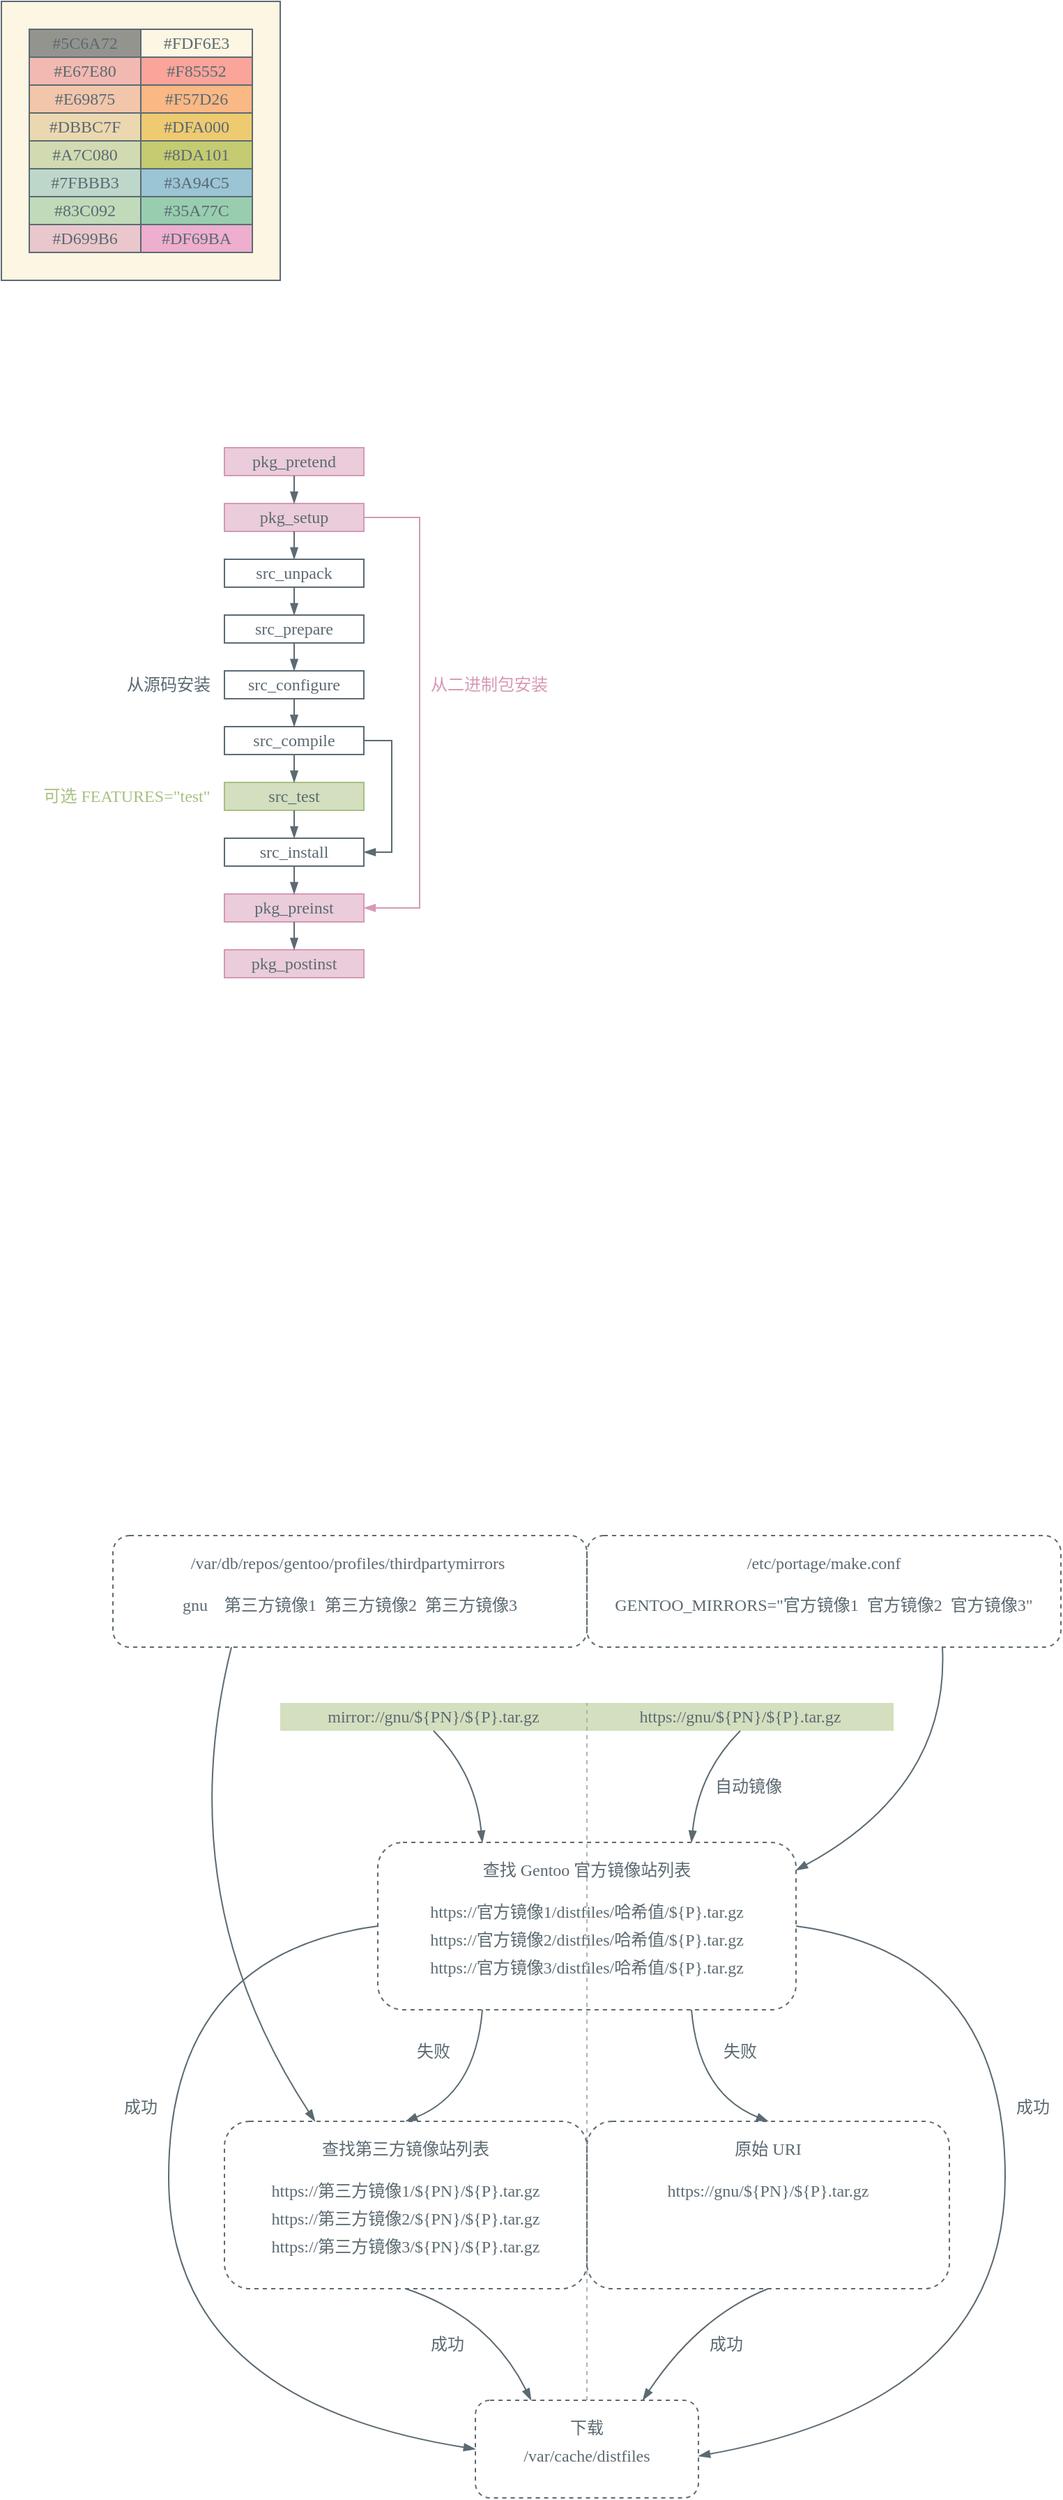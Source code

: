 <mxfile version="28.2.5">
  <diagram name="Page-1" id="5N1QG-RuHGxLHV1p5bVp">
    <mxGraphModel dx="815" dy="575" grid="1" gridSize="10" guides="1" tooltips="1" connect="1" arrows="1" fold="1" page="1" pageScale="1" pageWidth="850" pageHeight="1100" math="0" shadow="0">
      <root>
        <mxCell id="0" />
        <mxCell id="1" parent="0" />
        <mxCell id="IIhxucQyxCLIzyVxTza_-41" value="" style="endArrow=none;html=1;rounded=0;dashed=1;strokeColor=#5C6A72;strokeOpacity=50;entryX=0;entryY=0;entryDx=0;entryDy=0;exitX=0.5;exitY=0;exitDx=0;exitDy=0;" parent="1" source="IIhxucQyxCLIzyVxTza_-50" target="IIhxucQyxCLIzyVxTza_-5" edge="1">
          <mxGeometry width="50" height="50" relative="1" as="geometry">
            <mxPoint x="420" y="1680" as="sourcePoint" />
            <mxPoint x="420" y="1280" as="targetPoint" />
          </mxGeometry>
        </mxCell>
        <mxCell id="IIhxucQyxCLIzyVxTza_-61" value="" style="rounded=1;whiteSpace=wrap;html=1;strokeColor=#5C6A72;fillColor=none;dashed=1;" parent="1" vertex="1">
          <mxGeometry x="80" y="1100" width="340" height="80" as="geometry" />
        </mxCell>
        <mxCell id="IIhxucQyxCLIzyVxTza_-60" value="" style="rounded=1;whiteSpace=wrap;html=1;strokeColor=#5C6A72;fillColor=none;dashed=1;" parent="1" vertex="1">
          <mxGeometry x="420" y="1100" width="340" height="80" as="geometry" />
        </mxCell>
        <mxCell id="IIhxucQyxCLIzyVxTza_-50" value="" style="rounded=1;whiteSpace=wrap;html=1;strokeColor=#5C6A72;fillColor=none;dashed=1;" parent="1" vertex="1">
          <mxGeometry x="340" y="1720" width="160" height="70" as="geometry" />
        </mxCell>
        <mxCell id="IIhxucQyxCLIzyVxTza_-45" value="" style="rounded=1;whiteSpace=wrap;html=1;strokeColor=#5C6A72;fillColor=none;dashed=1;" parent="1" vertex="1">
          <mxGeometry x="420" y="1520" width="260" height="120" as="geometry" />
        </mxCell>
        <mxCell id="IIhxucQyxCLIzyVxTza_-44" value="" style="rounded=1;whiteSpace=wrap;html=1;strokeColor=#5C6A72;fillColor=none;dashed=1;" parent="1" vertex="1">
          <mxGeometry x="160" y="1520" width="260" height="120" as="geometry" />
        </mxCell>
        <mxCell id="IIhxucQyxCLIzyVxTza_-40" value="" style="rounded=1;whiteSpace=wrap;html=1;strokeColor=#5C6A72;fillColor=none;dashed=1;" parent="1" vertex="1">
          <mxGeometry x="270" y="1320" width="300" height="120" as="geometry" />
        </mxCell>
        <mxCell id="jQEAlx97gxMPXrZup25E-1" value="" style="rounded=0;whiteSpace=wrap;html=1;strokeWidth=1;fillColor=#FDF6E3;strokeColor=#5C6A72;fontColor=light-dark(#2e3440, #c1c1c1);fillOpacity=100;fontFamily=LXGW WenKai Mono Medium;fillStyle=solid;fontStyle=0;fontSize=12;" parent="1" vertex="1">
          <mxGeometry width="200" height="200" as="geometry" />
        </mxCell>
        <mxCell id="jQEAlx97gxMPXrZup25E-2" value="&lt;font style=&quot;color: rgb(92, 106, 114);&quot;&gt;#E67E80&lt;/font&gt;" style="rounded=0;whiteSpace=wrap;html=1;strokeWidth=1;fillColor=#E67E80;strokeColor=#5C6A72;fontColor=light-dark(#2e3440, #c1c1c1);fillOpacity=50;fontFamily=LXGW WenKai Mono Medium;fillStyle=solid;fontStyle=0;fontSize=12;" parent="1" vertex="1">
          <mxGeometry x="20" y="40" width="80" height="20" as="geometry" />
        </mxCell>
        <mxCell id="jQEAlx97gxMPXrZup25E-3" value="&lt;font style=&quot;color: rgb(92, 106, 114);&quot;&gt;#E69875&lt;/font&gt;" style="rounded=0;whiteSpace=wrap;html=1;strokeWidth=1;fillColor=#E69875;strokeColor=#5C6A72;fontColor=light-dark(#2e3440, #c1c1c1);fillOpacity=50;fontFamily=LXGW WenKai Mono Medium;fillStyle=solid;fontStyle=0;fontSize=12;" parent="1" vertex="1">
          <mxGeometry x="20" y="60" width="80" height="20" as="geometry" />
        </mxCell>
        <mxCell id="jQEAlx97gxMPXrZup25E-4" value="&lt;font style=&quot;color: rgb(92, 106, 114);&quot;&gt;#DBBC7F&lt;/font&gt;" style="rounded=0;whiteSpace=wrap;html=1;strokeWidth=1;fillColor=#DBBC7F;strokeColor=#5C6A72;fontColor=light-dark(#2e3440, #c1c1c1);fillOpacity=50;fontFamily=LXGW WenKai Mono Medium;fillStyle=solid;fontStyle=0;fontSize=12;" parent="1" vertex="1">
          <mxGeometry x="20" y="80" width="80" height="20" as="geometry" />
        </mxCell>
        <mxCell id="jQEAlx97gxMPXrZup25E-5" value="&lt;font style=&quot;color: rgb(92, 106, 114);&quot;&gt;#A7C080&lt;/font&gt;" style="rounded=0;whiteSpace=wrap;html=1;strokeWidth=1;fillColor=#A7C080;strokeColor=#5C6A72;fontColor=light-dark(#2e3440, #c1c1c1);fillOpacity=50;fontFamily=LXGW WenKai Mono Medium;fillStyle=solid;fontStyle=0;fontSize=12;" parent="1" vertex="1">
          <mxGeometry x="20" y="100" width="80" height="20" as="geometry" />
        </mxCell>
        <mxCell id="jQEAlx97gxMPXrZup25E-6" value="&lt;font style=&quot;color: rgb(92, 106, 114);&quot;&gt;#7FBBB3&lt;/font&gt;" style="rounded=0;whiteSpace=wrap;html=1;strokeWidth=1;fillColor=#7FBBB3;strokeColor=#5C6A72;fontColor=light-dark(#2e3440, #c1c1c1);fillOpacity=50;fontFamily=LXGW WenKai Mono Medium;fillStyle=solid;fontStyle=0;fontSize=12;" parent="1" vertex="1">
          <mxGeometry x="20" y="120" width="80" height="20" as="geometry" />
        </mxCell>
        <mxCell id="jQEAlx97gxMPXrZup25E-7" value="&lt;font style=&quot;color: rgb(92, 106, 114);&quot;&gt;#83C092&lt;/font&gt;" style="rounded=0;whiteSpace=wrap;html=1;strokeWidth=1;fillColor=#83C092;strokeColor=#5C6A72;fontColor=light-dark(#2e3440, #c1c1c1);fillOpacity=50;fontFamily=LXGW WenKai Mono Medium;fillStyle=solid;fontStyle=0;fontSize=12;" parent="1" vertex="1">
          <mxGeometry x="20" y="140" width="80" height="20" as="geometry" />
        </mxCell>
        <mxCell id="jQEAlx97gxMPXrZup25E-8" value="&lt;font style=&quot;color: rgb(92, 106, 114);&quot;&gt;#D699B6&lt;/font&gt;" style="rounded=0;whiteSpace=wrap;html=1;strokeWidth=1;fillColor=#D699B6;strokeColor=#5C6A72;fontColor=light-dark(#2e3440, #c1c1c1);fillOpacity=50;fontFamily=LXGW WenKai Mono Medium;fillStyle=solid;fontStyle=0;fontSize=12;" parent="1" vertex="1">
          <mxGeometry x="20" y="160" width="80" height="20" as="geometry" />
        </mxCell>
        <mxCell id="jQEAlx97gxMPXrZup25E-9" value="&lt;font style=&quot;color: rgb(92, 106, 114);&quot;&gt;#F85552&lt;/font&gt;" style="rounded=0;whiteSpace=wrap;html=1;strokeWidth=1;fillColor=#F85552;strokeColor=#5C6A72;fontColor=light-dark(#2e3440, #c1c1c1);fillOpacity=50;fontFamily=LXGW WenKai Mono Medium;fillStyle=solid;fontStyle=0;fontSize=12;" parent="1" vertex="1">
          <mxGeometry x="100" y="40" width="80" height="20" as="geometry" />
        </mxCell>
        <mxCell id="jQEAlx97gxMPXrZup25E-10" value="&lt;font style=&quot;color: rgb(92, 106, 114);&quot;&gt;#F57D26&lt;/font&gt;" style="rounded=0;whiteSpace=wrap;html=1;strokeWidth=1;fillColor=#F57D26;strokeColor=#5C6A72;fontColor=light-dark(#2e3440, #c1c1c1);fillOpacity=50;fontFamily=LXGW WenKai Mono Medium;fillStyle=solid;fontStyle=0;fontSize=12;" parent="1" vertex="1">
          <mxGeometry x="100" y="60" width="80" height="20" as="geometry" />
        </mxCell>
        <mxCell id="jQEAlx97gxMPXrZup25E-11" value="&lt;font style=&quot;color: rgb(92, 106, 114);&quot;&gt;#DFA000&lt;/font&gt;" style="rounded=0;whiteSpace=wrap;html=1;strokeWidth=1;fillColor=#DFA000;strokeColor=#5C6A72;fontColor=light-dark(#2e3440, #c1c1c1);fillOpacity=50;fontFamily=LXGW WenKai Mono Medium;fillStyle=solid;fontStyle=0;fontSize=12;" parent="1" vertex="1">
          <mxGeometry x="100" y="80" width="80" height="20" as="geometry" />
        </mxCell>
        <mxCell id="jQEAlx97gxMPXrZup25E-12" value="&lt;font style=&quot;color: rgb(92, 106, 114);&quot;&gt;#8DA101&lt;/font&gt;" style="rounded=0;whiteSpace=wrap;html=1;strokeWidth=1;fillColor=#8DA101;strokeColor=#5C6A72;fontColor=light-dark(#2e3440, #c1c1c1);fillOpacity=50;fontFamily=LXGW WenKai Mono Medium;fillStyle=solid;fontStyle=0;fontSize=12;" parent="1" vertex="1">
          <mxGeometry x="100" y="100" width="80" height="20" as="geometry" />
        </mxCell>
        <mxCell id="jQEAlx97gxMPXrZup25E-13" value="&lt;font style=&quot;color: rgb(92, 106, 114);&quot;&gt;#3A94C5&lt;/font&gt;" style="rounded=0;whiteSpace=wrap;html=1;strokeWidth=1;fillColor=#3A94C5;strokeColor=#5C6A72;fontColor=light-dark(#2e3440, #c1c1c1);fillOpacity=50;fontFamily=LXGW WenKai Mono Medium;fillStyle=solid;fontStyle=0;fontSize=12;" parent="1" vertex="1">
          <mxGeometry x="100" y="120" width="80" height="20" as="geometry" />
        </mxCell>
        <mxCell id="jQEAlx97gxMPXrZup25E-14" value="&lt;font style=&quot;color: rgb(92, 106, 114);&quot;&gt;#35A77C&lt;/font&gt;" style="rounded=0;whiteSpace=wrap;html=1;strokeWidth=1;fillColor=#35A77C;strokeColor=#5C6A72;fontColor=light-dark(#2e3440, #c1c1c1);fillOpacity=50;fontFamily=LXGW WenKai Mono Medium;fillStyle=solid;fontStyle=0;fontSize=12;" parent="1" vertex="1">
          <mxGeometry x="100" y="140" width="80" height="20" as="geometry" />
        </mxCell>
        <mxCell id="jQEAlx97gxMPXrZup25E-15" value="&lt;font style=&quot;color: rgb(92, 106, 114);&quot;&gt;#DF69BA&lt;/font&gt;" style="rounded=0;whiteSpace=wrap;html=1;strokeWidth=1;fillColor=#DF69BA;strokeColor=#5C6A72;fontColor=light-dark(#2e3440, #c1c1c1);fillOpacity=50;fontFamily=LXGW WenKai Mono Medium;fillStyle=solid;fontStyle=0;fontSize=12;" parent="1" vertex="1">
          <mxGeometry x="100" y="160" width="80" height="20" as="geometry" />
        </mxCell>
        <mxCell id="jQEAlx97gxMPXrZup25E-16" value="&lt;font style=&quot;color: rgb(92, 106, 114);&quot;&gt;#5C6A72&lt;/font&gt;" style="rounded=0;whiteSpace=wrap;html=1;strokeWidth=1;fillColor=#2D353B;strokeColor=#5C6A72;fontColor=light-dark(#2e3440, #c1c1c1);fillOpacity=50;fontFamily=LXGW WenKai Mono Medium;fillStyle=solid;fontStyle=0;fontSize=12;" parent="1" vertex="1">
          <mxGeometry x="20" y="20" width="80" height="20" as="geometry" />
        </mxCell>
        <mxCell id="jQEAlx97gxMPXrZup25E-17" value="&lt;font style=&quot;color: rgb(92, 106, 114);&quot;&gt;#FDF6E3&lt;/font&gt;" style="rounded=0;whiteSpace=wrap;html=1;strokeWidth=1;fillColor=#FDF6E3;strokeColor=#5C6A72;fontColor=light-dark(#2e3440, #c1c1c1);fillOpacity=100;fontFamily=LXGW WenKai Mono Medium;fillStyle=solid;fontStyle=0;fontSize=12;" parent="1" vertex="1">
          <mxGeometry x="100" y="20" width="80" height="20" as="geometry" />
        </mxCell>
        <mxCell id="jQEAlx97gxMPXrZup25E-18" value="&lt;font&gt;pkg_pretend&lt;/font&gt;" style="rounded=0;whiteSpace=wrap;html=1;fillColor=#D699B6;strokeColor=#D699B6;fontFamily=LXGW WenKai Mono Medium;fontColor=#5C6A72;fontSize=12;strokeOpacity=100;fillOpacity=50;" parent="1" vertex="1">
          <mxGeometry x="160" y="320" width="100" height="20" as="geometry" />
        </mxCell>
        <mxCell id="jQEAlx97gxMPXrZup25E-19" value="pkg_setup" style="rounded=0;whiteSpace=wrap;html=1;fillColor=#D699B6;strokeColor=#D699B6;fontFamily=LXGW WenKai Mono Medium;fontColor=#5C6A72;fontSize=12;strokeOpacity=100;fillOpacity=50;" parent="1" vertex="1">
          <mxGeometry x="160" y="360" width="100" height="20" as="geometry" />
        </mxCell>
        <mxCell id="jQEAlx97gxMPXrZup25E-20" value="src_unpack" style="rounded=0;whiteSpace=wrap;html=1;fillColor=none;strokeColor=#5C6A72;fontFamily=LXGW WenKai Mono Medium;fontColor=#5C6A72;fontSize=12;strokeOpacity=100;fillOpacity=50;" parent="1" vertex="1">
          <mxGeometry x="160" y="400" width="100" height="20" as="geometry" />
        </mxCell>
        <mxCell id="jQEAlx97gxMPXrZup25E-21" value="src_prepare" style="rounded=0;whiteSpace=wrap;html=1;fillColor=none;strokeColor=#5C6A72;fontFamily=LXGW WenKai Mono Medium;fontColor=#5C6A72;fontSize=12;strokeOpacity=100;fillOpacity=50;" parent="1" vertex="1">
          <mxGeometry x="160" y="440" width="100" height="20" as="geometry" />
        </mxCell>
        <mxCell id="jQEAlx97gxMPXrZup25E-22" value="src_configure" style="rounded=0;whiteSpace=wrap;html=1;fillColor=none;strokeColor=#5C6A72;fontFamily=LXGW WenKai Mono Medium;fontColor=#5C6A72;fontSize=12;strokeOpacity=100;fillOpacity=50;" parent="1" vertex="1">
          <mxGeometry x="160" y="480" width="100" height="20" as="geometry" />
        </mxCell>
        <mxCell id="jQEAlx97gxMPXrZup25E-23" value="src_compile" style="rounded=0;whiteSpace=wrap;html=1;fillColor=none;strokeColor=#5C6A72;fontFamily=LXGW WenKai Mono Medium;fontColor=#5C6A72;fontSize=12;strokeOpacity=100;fillOpacity=50;" parent="1" vertex="1">
          <mxGeometry x="160" y="520" width="100" height="20" as="geometry" />
        </mxCell>
        <mxCell id="jQEAlx97gxMPXrZup25E-24" value="src_test" style="rounded=0;whiteSpace=wrap;html=1;fillColor=#A7C080;strokeColor=#A7C080;fontFamily=LXGW WenKai Mono Medium;fontColor=#5C6A72;fontSize=12;strokeOpacity=100;fillOpacity=50;" parent="1" vertex="1">
          <mxGeometry x="160" y="560" width="100" height="20" as="geometry" />
        </mxCell>
        <mxCell id="jQEAlx97gxMPXrZup25E-25" value="src_install" style="rounded=0;whiteSpace=wrap;html=1;fillColor=none;strokeColor=#5C6A72;fontFamily=LXGW WenKai Mono Medium;fontColor=#5C6A72;fontSize=12;strokeOpacity=100;fillOpacity=50;" parent="1" vertex="1">
          <mxGeometry x="160" y="600" width="100" height="20" as="geometry" />
        </mxCell>
        <mxCell id="jQEAlx97gxMPXrZup25E-26" value="pkg_preinst" style="rounded=0;whiteSpace=wrap;html=1;fillColor=#D699B6;strokeColor=#D699B6;fontFamily=LXGW WenKai Mono Medium;fontColor=#5C6A72;fontSize=12;strokeOpacity=100;fillOpacity=50;" parent="1" vertex="1">
          <mxGeometry x="160" y="640" width="100" height="20" as="geometry" />
        </mxCell>
        <mxCell id="jQEAlx97gxMPXrZup25E-27" value="pkg_postinst" style="rounded=0;whiteSpace=wrap;html=1;fillColor=#D699B6;strokeColor=#D699B6;fontFamily=LXGW WenKai Mono Medium;fontColor=#5C6A72;fontSize=12;strokeOpacity=100;fillOpacity=50;" parent="1" vertex="1">
          <mxGeometry x="160" y="680" width="100" height="20" as="geometry" />
        </mxCell>
        <mxCell id="jQEAlx97gxMPXrZup25E-28" value="" style="endArrow=blockThin;html=1;rounded=0;strokeColor=#5C6A72;endFill=1;exitX=0.5;exitY=1;exitDx=0;exitDy=0;entryX=0.5;entryY=0;entryDx=0;entryDy=0;fontFamily=LXGW WenKai Mono Medium;" parent="1" source="jQEAlx97gxMPXrZup25E-18" target="jQEAlx97gxMPXrZup25E-19" edge="1">
          <mxGeometry width="50" height="50" relative="1" as="geometry">
            <mxPoint x="130" y="520" as="sourcePoint" />
            <mxPoint x="180" y="470" as="targetPoint" />
          </mxGeometry>
        </mxCell>
        <mxCell id="jQEAlx97gxMPXrZup25E-32" value="" style="endArrow=blockThin;html=1;rounded=0;strokeColor=#5C6A72;endFill=1;exitX=0.5;exitY=1;exitDx=0;exitDy=0;entryX=0.5;entryY=0;entryDx=0;entryDy=0;fontFamily=LXGW WenKai Mono Medium;" parent="1" source="jQEAlx97gxMPXrZup25E-23" target="jQEAlx97gxMPXrZup25E-24" edge="1">
          <mxGeometry width="50" height="50" relative="1" as="geometry">
            <mxPoint x="440" y="280" as="sourcePoint" />
            <mxPoint x="440" y="400" as="targetPoint" />
          </mxGeometry>
        </mxCell>
        <mxCell id="jQEAlx97gxMPXrZup25E-33" value="" style="endArrow=blockThin;html=1;rounded=0;strokeColor=#5C6A72;endFill=1;exitX=0.5;exitY=1;exitDx=0;exitDy=0;entryX=0.5;entryY=0;entryDx=0;entryDy=0;fontFamily=LXGW WenKai Mono Medium;" parent="1" source="jQEAlx97gxMPXrZup25E-22" target="jQEAlx97gxMPXrZup25E-23" edge="1">
          <mxGeometry width="50" height="50" relative="1" as="geometry">
            <mxPoint x="430" y="300" as="sourcePoint" />
            <mxPoint x="430" y="420" as="targetPoint" />
          </mxGeometry>
        </mxCell>
        <mxCell id="jQEAlx97gxMPXrZup25E-34" value="" style="endArrow=blockThin;html=1;rounded=0;strokeColor=#5C6A72;endFill=1;exitX=0.5;exitY=1;exitDx=0;exitDy=0;entryX=0.5;entryY=0;entryDx=0;entryDy=0;fontFamily=LXGW WenKai Mono Medium;" parent="1" source="jQEAlx97gxMPXrZup25E-21" target="jQEAlx97gxMPXrZup25E-22" edge="1">
          <mxGeometry width="50" height="50" relative="1" as="geometry">
            <mxPoint x="420" y="310" as="sourcePoint" />
            <mxPoint x="420" y="430" as="targetPoint" />
          </mxGeometry>
        </mxCell>
        <mxCell id="jQEAlx97gxMPXrZup25E-35" value="" style="endArrow=blockThin;html=1;rounded=0;strokeColor=#5C6A72;endFill=1;exitX=0.5;exitY=1;exitDx=0;exitDy=0;entryX=0.5;entryY=0;entryDx=0;entryDy=0;fontFamily=LXGW WenKai Mono Medium;" parent="1" source="jQEAlx97gxMPXrZup25E-20" target="jQEAlx97gxMPXrZup25E-21" edge="1">
          <mxGeometry width="50" height="50" relative="1" as="geometry">
            <mxPoint x="400" y="250" as="sourcePoint" />
            <mxPoint x="400" y="370" as="targetPoint" />
          </mxGeometry>
        </mxCell>
        <mxCell id="jQEAlx97gxMPXrZup25E-36" value="" style="endArrow=blockThin;html=1;rounded=0;strokeColor=#5C6A72;endFill=1;exitX=0.5;exitY=1;exitDx=0;exitDy=0;entryX=0.5;entryY=0;entryDx=0;entryDy=0;fontFamily=LXGW WenKai Mono Medium;" parent="1" source="jQEAlx97gxMPXrZup25E-19" target="jQEAlx97gxMPXrZup25E-20" edge="1">
          <mxGeometry width="50" height="50" relative="1" as="geometry">
            <mxPoint x="390" y="260" as="sourcePoint" />
            <mxPoint x="390" y="380" as="targetPoint" />
          </mxGeometry>
        </mxCell>
        <mxCell id="jQEAlx97gxMPXrZup25E-37" value="" style="endArrow=blockThin;html=1;rounded=0;strokeColor=#5C6A72;endFill=1;exitX=0.5;exitY=1;exitDx=0;exitDy=0;entryX=0.5;entryY=0;entryDx=0;entryDy=0;fontFamily=LXGW WenKai Mono Medium;" parent="1" source="jQEAlx97gxMPXrZup25E-26" target="jQEAlx97gxMPXrZup25E-27" edge="1">
          <mxGeometry width="50" height="50" relative="1" as="geometry">
            <mxPoint x="459.17" y="500" as="sourcePoint" />
            <mxPoint x="459.17" y="620" as="targetPoint" />
          </mxGeometry>
        </mxCell>
        <mxCell id="jQEAlx97gxMPXrZup25E-38" value="" style="endArrow=blockThin;html=1;rounded=0;strokeColor=#5C6A72;endFill=1;exitX=0.5;exitY=1;exitDx=0;exitDy=0;entryX=0.5;entryY=0;entryDx=0;entryDy=0;fontFamily=LXGW WenKai Mono Medium;" parent="1" source="jQEAlx97gxMPXrZup25E-25" target="jQEAlx97gxMPXrZup25E-26" edge="1">
          <mxGeometry width="50" height="50" relative="1" as="geometry">
            <mxPoint x="449.17" y="510" as="sourcePoint" />
            <mxPoint x="449.17" y="630" as="targetPoint" />
          </mxGeometry>
        </mxCell>
        <mxCell id="jQEAlx97gxMPXrZup25E-39" value="" style="endArrow=blockThin;html=1;rounded=0;strokeColor=#5C6A72;endFill=1;exitX=0.5;exitY=1;exitDx=0;exitDy=0;entryX=0.5;entryY=0;entryDx=0;entryDy=0;fontFamily=LXGW WenKai Mono Medium;" parent="1" source="jQEAlx97gxMPXrZup25E-24" target="jQEAlx97gxMPXrZup25E-25" edge="1">
          <mxGeometry width="50" height="50" relative="1" as="geometry">
            <mxPoint x="429.17" y="450" as="sourcePoint" />
            <mxPoint x="429.17" y="570" as="targetPoint" />
          </mxGeometry>
        </mxCell>
        <mxCell id="jQEAlx97gxMPXrZup25E-42" value="" style="endArrow=blockThin;html=1;rounded=0;strokeColor=#D699B6;endFill=1;exitX=1;exitY=0.5;exitDx=0;exitDy=0;entryX=1;entryY=0.5;entryDx=0;entryDy=0;fontFamily=LXGW WenKai Mono Medium;" parent="1" source="jQEAlx97gxMPXrZup25E-19" target="jQEAlx97gxMPXrZup25E-26" edge="1">
          <mxGeometry width="50" height="50" relative="1" as="geometry">
            <mxPoint x="300" y="370" as="sourcePoint" />
            <mxPoint x="490" y="480" as="targetPoint" />
            <Array as="points">
              <mxPoint x="300" y="370" />
              <mxPoint x="300" y="510" />
              <mxPoint x="300" y="650" />
            </Array>
          </mxGeometry>
        </mxCell>
        <mxCell id="jQEAlx97gxMPXrZup25E-43" value="&lt;span style=&quot;text-wrap-mode: nowrap;&quot;&gt;从二进制包安装&lt;/span&gt;" style="rounded=0;whiteSpace=wrap;html=1;fillColor=none;strokeColor=none;fontFamily=LXGW WenKai Mono Medium;fontColor=#D699B6;fontSize=12;strokeOpacity=100;fillOpacity=50;" parent="1" vertex="1">
          <mxGeometry x="300" y="480" width="100" height="20" as="geometry" />
        </mxCell>
        <mxCell id="jQEAlx97gxMPXrZup25E-44" value="&lt;span style=&quot;text-wrap-mode: nowrap;&quot;&gt;从源码安装&lt;/span&gt;" style="rounded=0;whiteSpace=wrap;html=1;fillColor=none;strokeColor=none;fontFamily=LXGW WenKai Mono Medium;fontColor=#5C6A72;fontSize=12;strokeOpacity=100;fillOpacity=50;" parent="1" vertex="1">
          <mxGeometry x="80" y="480" width="80" height="20" as="geometry" />
        </mxCell>
        <mxCell id="jQEAlx97gxMPXrZup25E-46" value="" style="endArrow=blockThin;html=1;rounded=0;strokeColor=#5C6A72;endFill=1;exitX=1;exitY=0.5;exitDx=0;exitDy=0;entryX=1;entryY=0.5;entryDx=0;entryDy=0;fontFamily=LXGW WenKai Mono Medium;" parent="1" source="jQEAlx97gxMPXrZup25E-23" target="jQEAlx97gxMPXrZup25E-25" edge="1">
          <mxGeometry width="50" height="50" relative="1" as="geometry">
            <mxPoint x="140" y="530" as="sourcePoint" />
            <mxPoint x="140" y="620" as="targetPoint" />
            <Array as="points">
              <mxPoint x="280" y="530" />
              <mxPoint x="280" y="610" />
            </Array>
          </mxGeometry>
        </mxCell>
        <mxCell id="jQEAlx97gxMPXrZup25E-48" value="&lt;span style=&quot;text-wrap-mode: nowrap;&quot;&gt;可选&amp;nbsp;&lt;/span&gt;&lt;span style=&quot;text-wrap-mode: nowrap;&quot;&gt;&lt;font face=&quot;LXGW WenKai Mono Medium&quot;&gt;FEATURES=&quot;test&quot;&lt;/font&gt;&lt;/span&gt;" style="rounded=0;whiteSpace=wrap;html=1;fillColor=none;strokeColor=none;fontFamily=LXGW WenKai Mono Medium;fontColor=#A7C080;fontSize=12;strokeOpacity=100;fillOpacity=50;align=center;" parent="1" vertex="1">
          <mxGeometry x="20" y="560" width="140" height="20" as="geometry" />
        </mxCell>
        <mxCell id="IIhxucQyxCLIzyVxTza_-4" value="mirror://gnu/${PN}/${P}.tar.gz" style="rounded=0;whiteSpace=wrap;html=1;fillColor=#A7C080;strokeColor=none;fontFamily=LXGW WenKai Mono Medium;fontColor=#5C6A72;fontSize=12;strokeOpacity=100;fillOpacity=50;align=center;" parent="1" vertex="1">
          <mxGeometry x="200" y="1220" width="220" height="20" as="geometry" />
        </mxCell>
        <mxCell id="IIhxucQyxCLIzyVxTza_-5" value="https://gnu/${PN}/${P}.tar.gz" style="rounded=0;whiteSpace=wrap;html=1;fillColor=#A7C080;strokeColor=none;fontFamily=LXGW WenKai Mono Medium;fontColor=#5C6A72;fontSize=12;strokeOpacity=100;fillOpacity=50;align=center;" parent="1" vertex="1">
          <mxGeometry x="420" y="1220" width="220" height="20" as="geometry" />
        </mxCell>
        <mxCell id="IIhxucQyxCLIzyVxTza_-6" value="查找 Gentoo 官方镜像站列表" style="rounded=0;whiteSpace=wrap;html=1;fillColor=none;strokeColor=none;fontFamily=LXGW WenKai Mono Medium;fontColor=#5C6A72;fontSize=12;strokeOpacity=100;fillOpacity=50;align=center;" parent="1" vertex="1">
          <mxGeometry x="270" y="1330" width="300" height="20" as="geometry" />
        </mxCell>
        <mxCell id="IIhxucQyxCLIzyVxTza_-8" value="/etc/portage/make.conf" style="rounded=0;whiteSpace=wrap;html=1;fillColor=none;strokeColor=none;fontFamily=LXGW WenKai Mono Medium;fontColor=#5C6A72;fontSize=12;strokeOpacity=100;fillOpacity=50;" parent="1" vertex="1">
          <mxGeometry x="420" y="1110" width="340" height="20" as="geometry" />
        </mxCell>
        <mxCell id="IIhxucQyxCLIzyVxTza_-10" value="GENTOO_MIRRORS=&quot;官方镜像1&amp;nbsp; 官方镜像2&amp;nbsp; 官方镜像3&quot;" style="rounded=0;whiteSpace=wrap;html=1;fillColor=none;strokeColor=none;fontFamily=LXGW WenKai Mono Medium;fontColor=#5C6A72;fontSize=12;strokeOpacity=100;fillOpacity=50;" parent="1" vertex="1">
          <mxGeometry x="420" y="1140" width="340" height="20" as="geometry" />
        </mxCell>
        <mxCell id="IIhxucQyxCLIzyVxTza_-11" value="/var/db/repos/gentoo/profiles/thirdpartymirrors&amp;nbsp;" style="rounded=0;whiteSpace=wrap;html=1;fillColor=none;strokeColor=none;fontFamily=LXGW WenKai Mono Medium;fontColor=#5C6A72;fontSize=12;strokeOpacity=100;fillOpacity=50;" parent="1" vertex="1">
          <mxGeometry x="80" y="1110" width="340" height="20" as="geometry" />
        </mxCell>
        <mxCell id="IIhxucQyxCLIzyVxTza_-12" value="查找第三方镜像站列表" style="rounded=0;whiteSpace=wrap;html=1;fillColor=none;strokeColor=none;fontFamily=LXGW WenKai Mono Medium;fontColor=#5C6A72;fontSize=12;strokeOpacity=100;fillOpacity=50;align=center;" parent="1" vertex="1">
          <mxGeometry x="160" y="1530" width="260" height="20" as="geometry" />
        </mxCell>
        <mxCell id="IIhxucQyxCLIzyVxTza_-13" value="下载" style="rounded=0;whiteSpace=wrap;html=1;fillColor=none;strokeColor=none;fontFamily=LXGW WenKai Mono Medium;fontColor=#5C6A72;fontSize=12;strokeOpacity=100;fillOpacity=50;" parent="1" vertex="1">
          <mxGeometry x="340" y="1730" width="160" height="20" as="geometry" />
        </mxCell>
        <mxCell id="IIhxucQyxCLIzyVxTza_-14" value="原始 URI" style="rounded=0;whiteSpace=wrap;html=1;fillColor=none;strokeColor=none;fontFamily=LXGW WenKai Mono Medium;fontColor=#5C6A72;fontSize=12;strokeOpacity=100;fillOpacity=50;align=center;" parent="1" vertex="1">
          <mxGeometry x="420" y="1530" width="260" height="20" as="geometry" />
        </mxCell>
        <mxCell id="IIhxucQyxCLIzyVxTza_-16" value="/var/cache/distfiles" style="rounded=0;whiteSpace=wrap;html=1;fillColor=none;strokeColor=none;fontFamily=LXGW WenKai Mono Medium;fontColor=#5C6A72;fontSize=12;strokeOpacity=100;fillOpacity=50;align=center;" parent="1" vertex="1">
          <mxGeometry x="340" y="1750" width="160" height="20" as="geometry" />
        </mxCell>
        <mxCell id="IIhxucQyxCLIzyVxTza_-21" value="https://gnu/${PN}/${P}.tar.gz" style="rounded=0;whiteSpace=wrap;html=1;fillColor=none;strokeColor=none;fontFamily=LXGW WenKai Mono Medium;fontColor=#5C6A72;fontSize=12;strokeOpacity=100;fillOpacity=50;align=center;" parent="1" vertex="1">
          <mxGeometry x="420" y="1560" width="260" height="20" as="geometry" />
        </mxCell>
        <mxCell id="IIhxucQyxCLIzyVxTza_-23" value="gnu&amp;nbsp; &amp;nbsp; 第三方镜像1&amp;nbsp; 第三方镜像2&amp;nbsp; 第三方镜像3" style="rounded=0;whiteSpace=wrap;html=1;fillColor=none;strokeColor=none;fontFamily=LXGW WenKai Mono Medium;fontColor=#5C6A72;fontSize=12;strokeOpacity=100;fillOpacity=50;" parent="1" vertex="1">
          <mxGeometry x="80" y="1140" width="340" height="20" as="geometry" />
        </mxCell>
        <mxCell id="IIhxucQyxCLIzyVxTza_-24" value="https://官方镜像1/distfiles/哈希值/${P}.tar.gz" style="rounded=0;whiteSpace=wrap;html=1;fillColor=none;strokeColor=none;fontFamily=LXGW WenKai Mono Medium;fontColor=#5C6A72;fontSize=12;strokeOpacity=100;fillOpacity=50;align=center;" parent="1" vertex="1">
          <mxGeometry x="270" y="1360" width="300" height="20" as="geometry" />
        </mxCell>
        <mxCell id="IIhxucQyxCLIzyVxTza_-25" value="https://官方镜像2/distfiles/哈希值/${P}.tar.gz" style="rounded=0;whiteSpace=wrap;html=1;fillColor=none;strokeColor=none;fontFamily=LXGW WenKai Mono Medium;fontColor=#5C6A72;fontSize=12;strokeOpacity=100;fillOpacity=50;align=center;" parent="1" vertex="1">
          <mxGeometry x="270" y="1380" width="300" height="20" as="geometry" />
        </mxCell>
        <mxCell id="IIhxucQyxCLIzyVxTza_-26" value="https://官方镜像3/distfiles/哈希值/${P}.tar.gz" style="rounded=0;whiteSpace=wrap;html=1;fillColor=none;strokeColor=none;fontFamily=LXGW WenKai Mono Medium;fontColor=#5C6A72;fontSize=12;strokeOpacity=100;fillOpacity=50;align=center;" parent="1" vertex="1">
          <mxGeometry x="270" y="1400" width="300" height="20" as="geometry" />
        </mxCell>
        <mxCell id="IIhxucQyxCLIzyVxTza_-27" value="https://第三方镜像1/${PN}/${P}.tar.gz" style="rounded=0;whiteSpace=wrap;html=1;fillColor=none;strokeColor=none;fontFamily=LXGW WenKai Mono Medium;fontColor=#5C6A72;fontSize=12;strokeOpacity=100;fillOpacity=50;align=center;" parent="1" vertex="1">
          <mxGeometry x="160" y="1560" width="260" height="20" as="geometry" />
        </mxCell>
        <mxCell id="IIhxucQyxCLIzyVxTza_-30" value="https://第三方镜像2/${PN}/${P}.tar.gz" style="rounded=0;whiteSpace=wrap;html=1;fillColor=none;strokeColor=none;fontFamily=LXGW WenKai Mono Medium;fontColor=#5C6A72;fontSize=12;strokeOpacity=100;fillOpacity=50;align=center;" parent="1" vertex="1">
          <mxGeometry x="160" y="1580" width="260" height="20" as="geometry" />
        </mxCell>
        <mxCell id="IIhxucQyxCLIzyVxTza_-31" value="https://第三方镜像3/${PN}/${P}.tar.gz" style="rounded=0;whiteSpace=wrap;html=1;fillColor=none;strokeColor=none;fontFamily=LXGW WenKai Mono Medium;fontColor=#5C6A72;fontSize=12;strokeOpacity=100;fillOpacity=50;align=center;" parent="1" vertex="1">
          <mxGeometry x="160" y="1600" width="260" height="20" as="geometry" />
        </mxCell>
        <mxCell id="IIhxucQyxCLIzyVxTza_-37" value="" style="curved=1;endArrow=blockThin;rounded=0;exitX=0.5;exitY=1;exitDx=0;exitDy=0;labelBackgroundColor=none;fontColor=#5C6A72;strokeColor=#5C6A72;endFill=1;entryX=0.25;entryY=0;entryDx=0;entryDy=0;" parent="1" source="IIhxucQyxCLIzyVxTza_-4" target="IIhxucQyxCLIzyVxTza_-40" edge="1">
          <mxGeometry width="50" height="50" relative="1" as="geometry">
            <mxPoint x="220" y="1290" as="sourcePoint" />
            <mxPoint x="220" y="1320" as="targetPoint" />
            <Array as="points">
              <mxPoint x="340" y="1270" />
            </Array>
          </mxGeometry>
        </mxCell>
        <mxCell id="IIhxucQyxCLIzyVxTza_-42" value="" style="curved=1;endArrow=blockThin;rounded=0;exitX=0.5;exitY=1;exitDx=0;exitDy=0;labelBackgroundColor=none;fontColor=#5C6A72;strokeColor=#5C6A72;endFill=1;entryX=0.75;entryY=0;entryDx=0;entryDy=0;" parent="1" source="IIhxucQyxCLIzyVxTza_-5" target="IIhxucQyxCLIzyVxTza_-40" edge="1">
          <mxGeometry width="50" height="50" relative="1" as="geometry">
            <mxPoint x="475" y="1270" as="sourcePoint" />
            <mxPoint x="470" y="1290" as="targetPoint" />
            <Array as="points">
              <mxPoint x="500" y="1270" />
            </Array>
          </mxGeometry>
        </mxCell>
        <mxCell id="IIhxucQyxCLIzyVxTza_-43" value="自动镜像" style="rounded=0;whiteSpace=wrap;html=1;fillColor=none;strokeColor=none;fontFamily=LXGW WenKai Mono Medium;fontColor=#5C6A72;fontSize=12;strokeOpacity=100;fillOpacity=50;align=left;" parent="1" vertex="1">
          <mxGeometry x="510" y="1270" width="80" height="20" as="geometry" />
        </mxCell>
        <mxCell id="IIhxucQyxCLIzyVxTza_-46" value="" style="curved=1;endArrow=blockThin;rounded=0;exitX=0.25;exitY=1;exitDx=0;exitDy=0;labelBackgroundColor=none;fontColor=#5C6A72;strokeColor=#5C6A72;endFill=1;entryX=0.5;entryY=0;entryDx=0;entryDy=0;" parent="1" source="IIhxucQyxCLIzyVxTza_-40" target="IIhxucQyxCLIzyVxTza_-44" edge="1">
          <mxGeometry width="50" height="50" relative="1" as="geometry">
            <mxPoint x="300" y="1470" as="sourcePoint" />
            <mxPoint x="335" y="1550" as="targetPoint" />
            <Array as="points">
              <mxPoint x="340" y="1500" />
            </Array>
          </mxGeometry>
        </mxCell>
        <mxCell id="IIhxucQyxCLIzyVxTza_-47" value="" style="curved=1;endArrow=blockThin;rounded=0;exitX=0.75;exitY=1;exitDx=0;exitDy=0;labelBackgroundColor=none;fontColor=#5C6A72;strokeColor=#5C6A72;endFill=1;entryX=0.5;entryY=0;entryDx=0;entryDy=0;" parent="1" source="IIhxucQyxCLIzyVxTza_-40" target="IIhxucQyxCLIzyVxTza_-45" edge="1">
          <mxGeometry width="50" height="50" relative="1" as="geometry">
            <mxPoint x="405" y="1470" as="sourcePoint" />
            <mxPoint x="330" y="1550" as="targetPoint" />
            <Array as="points">
              <mxPoint x="500" y="1500" />
            </Array>
          </mxGeometry>
        </mxCell>
        <mxCell id="IIhxucQyxCLIzyVxTza_-48" value="失败" style="rounded=0;whiteSpace=wrap;html=1;fillColor=none;strokeColor=none;fontFamily=LXGW WenKai Mono Medium;fontColor=#5C6A72;fontSize=12;strokeOpacity=100;fillOpacity=50;align=center;" parent="1" vertex="1">
          <mxGeometry x="290" y="1460" width="40" height="20" as="geometry" />
        </mxCell>
        <mxCell id="IIhxucQyxCLIzyVxTza_-49" value="失败" style="rounded=0;whiteSpace=wrap;html=1;fillColor=none;strokeColor=none;fontFamily=LXGW WenKai Mono Medium;fontColor=#5C6A72;fontSize=12;strokeOpacity=100;fillOpacity=50;align=center;" parent="1" vertex="1">
          <mxGeometry x="510" y="1460" width="40" height="20" as="geometry" />
        </mxCell>
        <mxCell id="IIhxucQyxCLIzyVxTza_-52" value="" style="curved=1;endArrow=blockThin;rounded=0;exitX=0;exitY=0;exitDx=0;exitDy=0;labelBackgroundColor=none;fontColor=#5C6A72;strokeColor=#5C6A72;endFill=1;entryX=0;entryY=0.5;entryDx=0;entryDy=0;" parent="1" source="IIhxucQyxCLIzyVxTza_-25" target="IIhxucQyxCLIzyVxTza_-50" edge="1">
          <mxGeometry width="50" height="50" relative="1" as="geometry">
            <mxPoint x="225" y="1380" as="sourcePoint" />
            <mxPoint x="190" y="1460" as="targetPoint" />
            <Array as="points">
              <mxPoint x="120" y="1400" />
              <mxPoint x="120" y="1720" />
            </Array>
          </mxGeometry>
        </mxCell>
        <mxCell id="IIhxucQyxCLIzyVxTza_-53" value="" style="curved=1;endArrow=blockThin;rounded=0;exitX=0.5;exitY=1;exitDx=0;exitDy=0;labelBackgroundColor=none;fontColor=#5C6A72;strokeColor=#5C6A72;endFill=1;entryX=0.75;entryY=0;entryDx=0;entryDy=0;" parent="1" source="IIhxucQyxCLIzyVxTza_-45" target="IIhxucQyxCLIzyVxTza_-50" edge="1">
          <mxGeometry width="50" height="50" relative="1" as="geometry">
            <mxPoint x="605" y="1670" as="sourcePoint" />
            <mxPoint x="550" y="1750" as="targetPoint" />
            <Array as="points">
              <mxPoint x="500" y="1660" />
            </Array>
          </mxGeometry>
        </mxCell>
        <mxCell id="IIhxucQyxCLIzyVxTza_-54" value="" style="curved=1;endArrow=blockThin;rounded=0;exitX=0.5;exitY=1;exitDx=0;exitDy=0;labelBackgroundColor=none;fontColor=#5C6A72;strokeColor=#5C6A72;endFill=1;entryX=0.25;entryY=0;entryDx=0;entryDy=0;" parent="1" source="IIhxucQyxCLIzyVxTza_-44" target="IIhxucQyxCLIzyVxTza_-50" edge="1">
          <mxGeometry width="50" height="50" relative="1" as="geometry">
            <mxPoint x="325" y="1650" as="sourcePoint" />
            <mxPoint x="270" y="1730" as="targetPoint" />
            <Array as="points">
              <mxPoint x="350" y="1660" />
            </Array>
          </mxGeometry>
        </mxCell>
        <mxCell id="IIhxucQyxCLIzyVxTza_-55" value="成功" style="rounded=0;whiteSpace=wrap;html=1;fillColor=none;strokeColor=none;fontFamily=LXGW WenKai Mono Medium;fontColor=#5C6A72;fontSize=12;strokeOpacity=100;fillOpacity=50;align=center;" parent="1" vertex="1">
          <mxGeometry x="80" y="1500" width="40" height="20" as="geometry" />
        </mxCell>
        <mxCell id="IIhxucQyxCLIzyVxTza_-56" value="" style="curved=1;endArrow=blockThin;rounded=0;exitX=1;exitY=0;exitDx=0;exitDy=0;labelBackgroundColor=none;fontColor=#5C6A72;strokeColor=#5C6A72;endFill=1;entryX=1;entryY=0.5;entryDx=0;entryDy=0;" parent="1" source="IIhxucQyxCLIzyVxTza_-25" target="IIhxucQyxCLIzyVxTza_-16" edge="1">
          <mxGeometry width="50" height="50" relative="1" as="geometry">
            <mxPoint x="600" y="1670" as="sourcePoint" />
            <mxPoint x="510" y="1750" as="targetPoint" />
            <Array as="points">
              <mxPoint x="720" y="1400" />
              <mxPoint x="720" y="1720" />
            </Array>
          </mxGeometry>
        </mxCell>
        <mxCell id="IIhxucQyxCLIzyVxTza_-57" value="成功" style="rounded=0;whiteSpace=wrap;html=1;fillColor=none;strokeColor=none;fontFamily=LXGW WenKai Mono Medium;fontColor=#5C6A72;fontSize=12;strokeOpacity=100;fillOpacity=50;align=center;" parent="1" vertex="1">
          <mxGeometry x="720" y="1500" width="40" height="20" as="geometry" />
        </mxCell>
        <mxCell id="IIhxucQyxCLIzyVxTza_-58" value="成功" style="rounded=0;whiteSpace=wrap;html=1;fillColor=none;strokeColor=none;fontFamily=LXGW WenKai Mono Medium;fontColor=#5C6A72;fontSize=12;strokeOpacity=100;fillOpacity=50;align=center;" parent="1" vertex="1">
          <mxGeometry x="500" y="1670" width="40" height="20" as="geometry" />
        </mxCell>
        <mxCell id="IIhxucQyxCLIzyVxTza_-59" value="成功" style="rounded=0;whiteSpace=wrap;html=1;fillColor=none;strokeColor=none;fontFamily=LXGW WenKai Mono Medium;fontColor=#5C6A72;fontSize=12;strokeOpacity=100;fillOpacity=50;align=center;" parent="1" vertex="1">
          <mxGeometry x="300" y="1670" width="40" height="20" as="geometry" />
        </mxCell>
        <mxCell id="IIhxucQyxCLIzyVxTza_-62" value="" style="curved=1;endArrow=blockThin;rounded=0;exitX=0.75;exitY=1;exitDx=0;exitDy=0;labelBackgroundColor=none;fontColor=#5C6A72;strokeColor=#5C6A72;endFill=1;entryX=1;entryY=0.5;entryDx=0;entryDy=0;" parent="1" source="IIhxucQyxCLIzyVxTza_-60" target="IIhxucQyxCLIzyVxTza_-6" edge="1">
          <mxGeometry width="50" height="50" relative="1" as="geometry">
            <mxPoint x="790" y="1140" as="sourcePoint" />
            <mxPoint x="825" y="1220" as="targetPoint" />
            <Array as="points">
              <mxPoint x="680" y="1280" />
            </Array>
          </mxGeometry>
        </mxCell>
        <mxCell id="IIhxucQyxCLIzyVxTza_-63" value="" style="curved=1;endArrow=blockThin;rounded=0;exitX=0.25;exitY=1;exitDx=0;exitDy=0;labelBackgroundColor=none;fontColor=#5C6A72;strokeColor=#5C6A72;endFill=1;entryX=0.25;entryY=0;entryDx=0;entryDy=0;" parent="1" source="IIhxucQyxCLIzyVxTza_-61" target="IIhxucQyxCLIzyVxTza_-44" edge="1">
          <mxGeometry width="50" height="50" relative="1" as="geometry">
            <mxPoint x="95" y="1250" as="sourcePoint" />
            <mxPoint x="60" y="1330" as="targetPoint" />
            <Array as="points">
              <mxPoint x="120" y="1360" />
            </Array>
          </mxGeometry>
        </mxCell>
      </root>
    </mxGraphModel>
  </diagram>
</mxfile>
